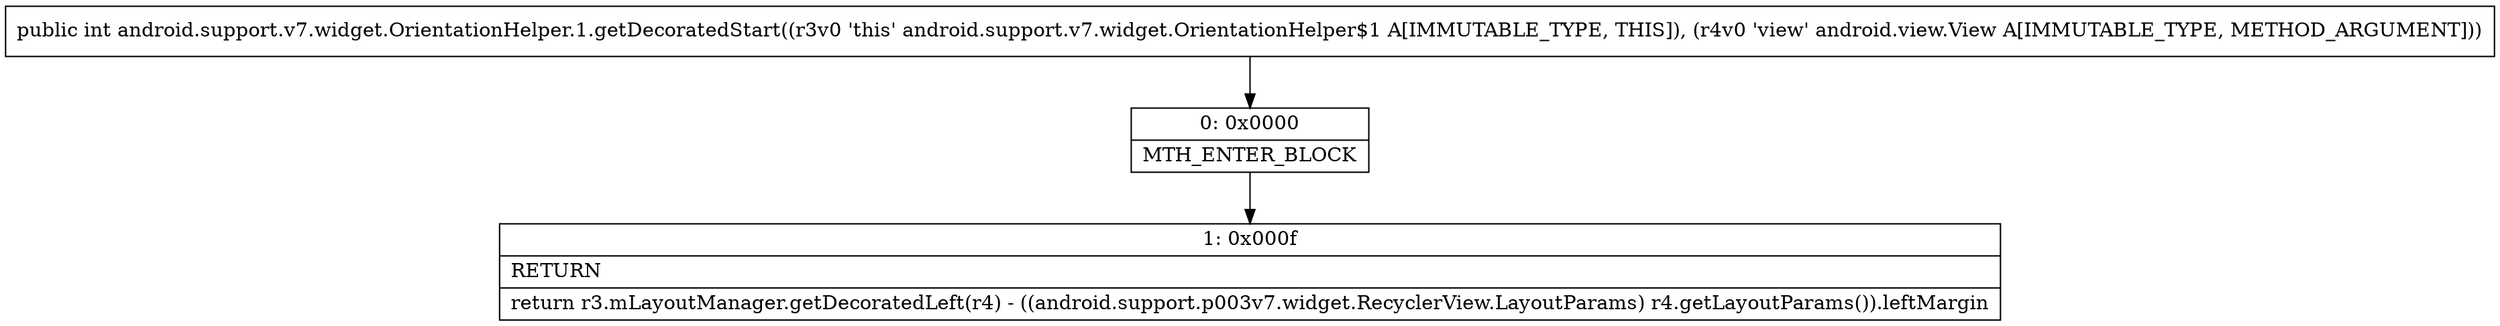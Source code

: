 digraph "CFG forandroid.support.v7.widget.OrientationHelper.1.getDecoratedStart(Landroid\/view\/View;)I" {
Node_0 [shape=record,label="{0\:\ 0x0000|MTH_ENTER_BLOCK\l}"];
Node_1 [shape=record,label="{1\:\ 0x000f|RETURN\l|return r3.mLayoutManager.getDecoratedLeft(r4) \- ((android.support.p003v7.widget.RecyclerView.LayoutParams) r4.getLayoutParams()).leftMargin\l}"];
MethodNode[shape=record,label="{public int android.support.v7.widget.OrientationHelper.1.getDecoratedStart((r3v0 'this' android.support.v7.widget.OrientationHelper$1 A[IMMUTABLE_TYPE, THIS]), (r4v0 'view' android.view.View A[IMMUTABLE_TYPE, METHOD_ARGUMENT])) }"];
MethodNode -> Node_0;
Node_0 -> Node_1;
}

